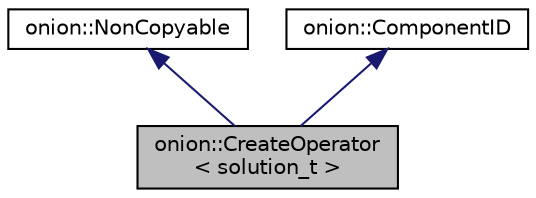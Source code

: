 digraph "onion::CreateOperator&lt; solution_t &gt;"
{
 // LATEX_PDF_SIZE
  edge [fontname="Helvetica",fontsize="10",labelfontname="Helvetica",labelfontsize="10"];
  node [fontname="Helvetica",fontsize="10",shape=record];
  Node1 [label="onion::CreateOperator\l\< solution_t \>",height=0.2,width=0.4,color="black", fillcolor="grey75", style="filled", fontcolor="black",tooltip="Abstract Data Type that defines the CreateOperator component."];
  Node2 -> Node1 [dir="back",color="midnightblue",fontsize="10",style="solid",fontname="Helvetica"];
  Node2 [label="onion::NonCopyable",height=0.2,width=0.4,color="black", fillcolor="white", style="filled",URL="$classonion_1_1_non_copyable.html",tooltip="Class to make other classes non-copyable."];
  Node3 -> Node1 [dir="back",color="midnightblue",fontsize="10",style="solid",fontname="Helvetica"];
  Node3 [label="onion::ComponentID",height=0.2,width=0.4,color="black", fillcolor="white", style="filled",URL="$classonion_1_1_component_i_d.html",tooltip="Base class used to identify concrete implementations of the Onion basic components."];
}
